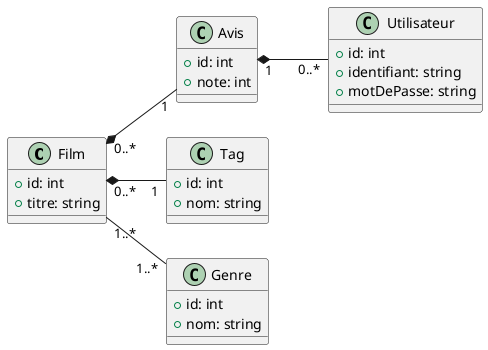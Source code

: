 @startuml
left to right direction

class Film {
  +id: int
  +titre: string
}

class Avis {
  +id: int
  +note: int
}

class Tag {
  +id: int
  +nom: string
}

class Genre {
  +id: int
  +nom: string
}

class Utilisateur {
  +id: int
  +identifiant: string
  +motDePasse: string
}

Film "0..*" *-- "1" Avis
Avis "1" *-- "0..*" Utilisateur
Film "1..*" -- "1..*" Genre
Film "0..*" *-- "1" Tag

@enduml
